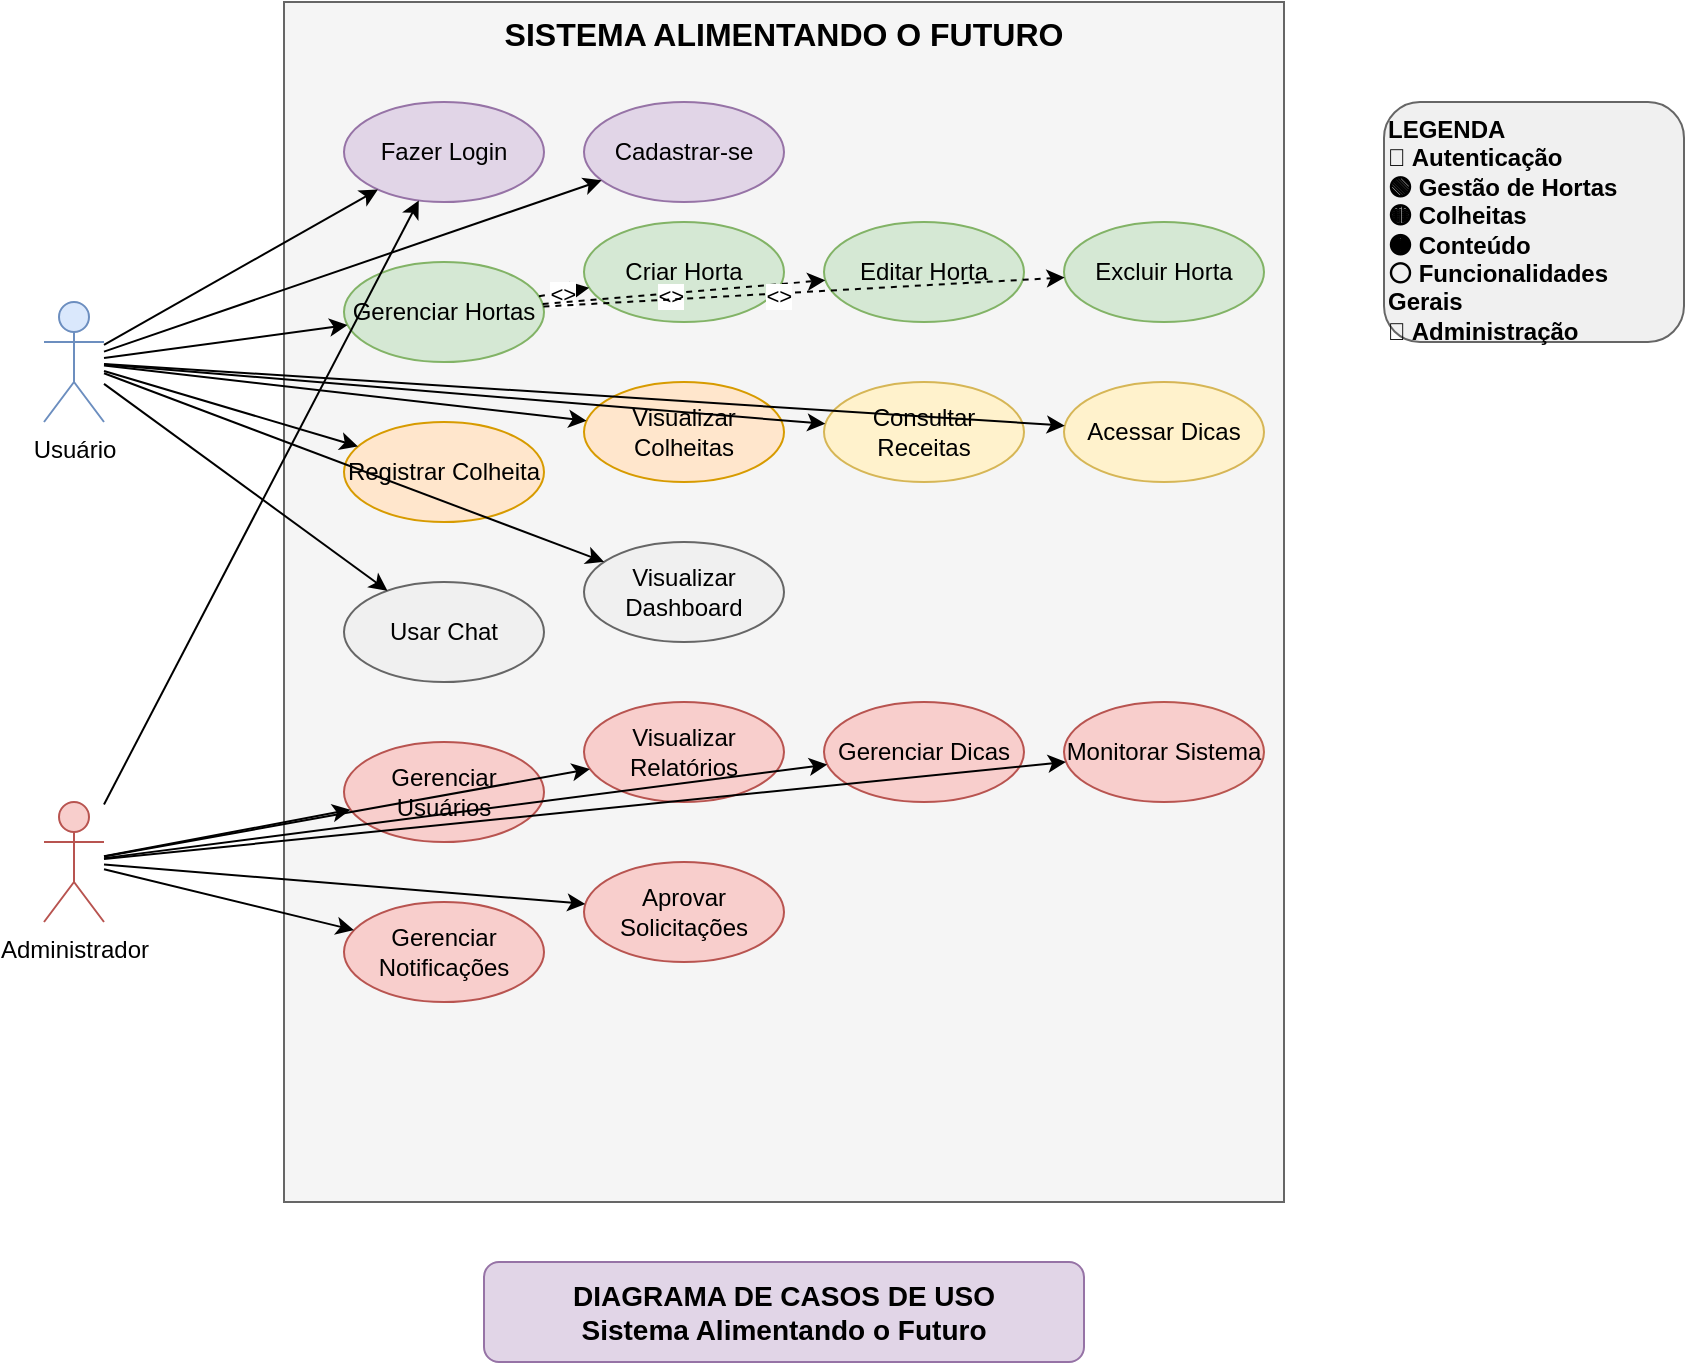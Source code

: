 <mxfile version="22.1.16">
  <diagram name="CasoUso-AlimentandoFuturo" id="usecase-diagram">
    <mxGraphModel dx="1422" dy="794" grid="1" gridSize="10" guides="1" tooltips="1" connect="1" arrows="1" fold="1" page="1" pageScale="1" pageWidth="827" pageHeight="1169" math="0" shadow="0">
      <root>
        <mxCell id="0" />
        <mxCell id="1" parent="0" />
        
        <!-- Sistema -->
        <mxCell id="sistema" value="SISTEMA ALIMENTANDO O FUTURO" style="rounded=0;whiteSpace=wrap;html=1;fillColor=#f5f5f5;strokeColor=#666666;fontStyle=1;fontSize=16;verticalAlign=top" vertex="1" parent="1">
          <mxGeometry x="200" y="50" width="500" height="600" as="geometry" />
        </mxCell>
        
        <!-- Atores -->
        <mxCell id="usuario" value="Usuário" style="shape=umlActor;verticalLabelPosition=bottom;verticalAlign=top;html=1;outlineConnect=0;fillColor=#dae8fc;strokeColor=#6c8ebf" vertex="1" parent="1">
          <mxGeometry x="80" y="200" width="30" height="60" as="geometry" />
        </mxCell>
        
        <mxCell id="admin" value="Administrador" style="shape=umlActor;verticalLabelPosition=bottom;verticalAlign=top;html=1;outlineConnect=0;fillColor=#f8cecc;strokeColor=#b85450" vertex="1" parent="1">
          <mxGeometry x="80" y="450" width="30" height="60" as="geometry" />
        </mxCell>
        
        <!-- Casos de Uso - Usuário -->
        <mxCell id="uc01" value="Fazer Login" style="ellipse;whiteSpace=wrap;html=1;fillColor=#e1d5e7;strokeColor=#9673a6" vertex="1" parent="1">
          <mxGeometry x="230" y="100" width="100" height="50" as="geometry" />
        </mxCell>
        
        <mxCell id="uc02" value="Cadastrar-se" style="ellipse;whiteSpace=wrap;html=1;fillColor=#e1d5e7;strokeColor=#9673a6" vertex="1" parent="1">
          <mxGeometry x="350" y="100" width="100" height="50" as="geometry" />
        </mxCell>
        
        <mxCell id="uc03" value="Gerenciar Hortas" style="ellipse;whiteSpace=wrap;html=1;fillColor=#d5e8d4;strokeColor=#82b366" vertex="1" parent="1">
          <mxGeometry x="230" y="180" width="100" height="50" as="geometry" />
        </mxCell>
        
        <mxCell id="uc04" value="Criar Horta" style="ellipse;whiteSpace=wrap;html=1;fillColor=#d5e8d4;strokeColor=#82b366" vertex="1" parent="1">
          <mxGeometry x="350" y="160" width="100" height="50" as="geometry" />
        </mxCell>
        
        <mxCell id="uc05" value="Editar Horta" style="ellipse;whiteSpace=wrap;html=1;fillColor=#d5e8d4;strokeColor=#82b366" vertex="1" parent="1">
          <mxGeometry x="470" y="160" width="100" height="50" as="geometry" />
        </mxCell>
        
        <mxCell id="uc06" value="Excluir Horta" style="ellipse;whiteSpace=wrap;html=1;fillColor=#d5e8d4;strokeColor=#82b366" vertex="1" parent="1">
          <mxGeometry x="590" y="160" width="100" height="50" as="geometry" />
        </mxCell>
        
        <mxCell id="uc07" value="Registrar Colheita" style="ellipse;whiteSpace=wrap;html=1;fillColor=#ffe6cc;strokeColor=#d79b00" vertex="1" parent="1">
          <mxGeometry x="230" y="260" width="100" height="50" as="geometry" />
        </mxCell>
        
        <mxCell id="uc08" value="Visualizar Colheitas" style="ellipse;whiteSpace=wrap;html=1;fillColor=#ffe6cc;strokeColor=#d79b00" vertex="1" parent="1">
          <mxGeometry x="350" y="240" width="100" height="50" as="geometry" />
        </mxCell>
        
        <mxCell id="uc09" value="Consultar Receitas" style="ellipse;whiteSpace=wrap;html=1;fillColor=#fff2cc;strokeColor=#d6b656" vertex="1" parent="1">
          <mxGeometry x="470" y="240" width="100" height="50" as="geometry" />
        </mxCell>
        
        <mxCell id="uc10" value="Acessar Dicas" style="ellipse;whiteSpace=wrap;html=1;fillColor=#fff2cc;strokeColor=#d6b656" vertex="1" parent="1">
          <mxGeometry x="590" y="240" width="100" height="50" as="geometry" />
        </mxCell>
        
        <mxCell id="uc11" value="Usar Chat" style="ellipse;whiteSpace=wrap;html=1;fillColor=#f0f0f0;strokeColor=#666666" vertex="1" parent="1">
          <mxGeometry x="230" y="340" width="100" height="50" as="geometry" />
        </mxCell>
        
        <mxCell id="uc12" value="Visualizar Dashboard" style="ellipse;whiteSpace=wrap;html=1;fillColor=#f0f0f0;strokeColor=#666666" vertex="1" parent="1">
          <mxGeometry x="350" y="320" width="100" height="50" as="geometry" />
        </mxCell>
        
        <!-- Casos de Uso - Administrador -->
        <mxCell id="uc13" value="Gerenciar Usuários" style="ellipse;whiteSpace=wrap;html=1;fillColor=#f8cecc;strokeColor=#b85450" vertex="1" parent="1">
          <mxGeometry x="230" y="420" width="100" height="50" as="geometry" />
        </mxCell>
        
        <mxCell id="uc14" value="Visualizar Relatórios" style="ellipse;whiteSpace=wrap;html=1;fillColor=#f8cecc;strokeColor=#b85450" vertex="1" parent="1">
          <mxGeometry x="350" y="400" width="100" height="50" as="geometry" />
        </mxCell>
        
        <mxCell id="uc15" value="Gerenciar Dicas" style="ellipse;whiteSpace=wrap;html=1;fillColor=#f8cecc;strokeColor=#b85450" vertex="1" parent="1">
          <mxGeometry x="470" y="400" width="100" height="50" as="geometry" />
        </mxCell>
        
        <mxCell id="uc16" value="Monitorar Sistema" style="ellipse;whiteSpace=wrap;html=1;fillColor=#f8cecc;strokeColor=#b85450" vertex="1" parent="1">
          <mxGeometry x="590" y="400" width="100" height="50" as="geometry" />
        </mxCell>
        
        <mxCell id="uc17" value="Gerenciar Notificações" style="ellipse;whiteSpace=wrap;html=1;fillColor=#f8cecc;strokeColor=#b85450" vertex="1" parent="1">
          <mxGeometry x="230" y="500" width="100" height="50" as="geometry" />
        </mxCell>
        
        <mxCell id="uc18" value="Aprovar Solicitações" style="ellipse;whiteSpace=wrap;html=1;fillColor=#f8cecc;strokeColor=#b85450" vertex="1" parent="1">
          <mxGeometry x="350" y="480" width="100" height="50" as="geometry" />
        </mxCell>
        
        <!-- Relacionamentos Usuário -->
        <mxCell id="rel_u01" edge="1" parent="1" source="usuario" target="uc01">
          <mxGeometry relative="1" as="geometry" />
        </mxCell>
        <mxCell id="rel_u02" edge="1" parent="1" source="usuario" target="uc02">
          <mxGeometry relative="1" as="geometry" />
        </mxCell>
        <mxCell id="rel_u03" edge="1" parent="1" source="usuario" target="uc03">
          <mxGeometry relative="1" as="geometry" />
        </mxCell>
        <mxCell id="rel_u07" edge="1" parent="1" source="usuario" target="uc07">
          <mxGeometry relative="1" as="geometry" />
        </mxCell>
        <mxCell id="rel_u08" edge="1" parent="1" source="usuario" target="uc08">
          <mxGeometry relative="1" as="geometry" />
        </mxCell>
        <mxCell id="rel_u09" edge="1" parent="1" source="usuario" target="uc09">
          <mxGeometry relative="1" as="geometry" />
        </mxCell>
        <mxCell id="rel_u10" edge="1" parent="1" source="usuario" target="uc10">
          <mxGeometry relative="1" as="geometry" />
        </mxCell>
        <mxCell id="rel_u11" edge="1" parent="1" source="usuario" target="uc11">
          <mxGeometry relative="1" as="geometry" />
        </mxCell>
        <mxCell id="rel_u12" edge="1" parent="1" source="usuario" target="uc12">
          <mxGeometry relative="1" as="geometry" />
        </mxCell>
        
        <!-- Relacionamentos Administrador -->
        <mxCell id="rel_a01" edge="1" parent="1" source="admin" target="uc01">
          <mxGeometry relative="1" as="geometry" />
        </mxCell>
        <mxCell id="rel_a13" edge="1" parent="1" source="admin" target="uc13">
          <mxGeometry relative="1" as="geometry" />
        </mxCell>
        <mxCell id="rel_a14" edge="1" parent="1" source="admin" target="uc14">
          <mxGeometry relative="1" as="geometry" />
        </mxCell>
        <mxCell id="rel_a15" edge="1" parent="1" source="admin" target="uc15">
          <mxGeometry relative="1" as="geometry" />
        </mxCell>
        <mxCell id="rel_a16" edge="1" parent="1" source="admin" target="uc16">
          <mxGeometry relative="1" as="geometry" />
        </mxCell>
        <mxCell id="rel_a17" edge="1" parent="1" source="admin" target="uc17">
          <mxGeometry relative="1" as="geometry" />
        </mxCell>
        <mxCell id="rel_a18" edge="1" parent="1" source="admin" target="uc18">
          <mxGeometry relative="1" as="geometry" />
        </mxCell>
        
        <!-- Relacionamentos Include/Extend -->
        <mxCell id="include1" edge="1" parent="1" source="uc03" target="uc04" style="dashed=1">
          <mxGeometry relative="1" as="geometry" />
        </mxCell>
        <mxCell id="include1_label" value="&lt;&lt;include&gt;&gt;" style="edgeLabel;html=1;align=center;verticalAlign=middle;resizable=0;points=[];fontStyle=2" vertex="1" connectable="0" parent="include1">
          <mxGeometry x="-0.1" y="-1" relative="1" as="geometry">
            <mxPoint as="offset" />
          </mxGeometry>
        </mxCell>
        
        <mxCell id="include2" edge="1" parent="1" source="uc03" target="uc05" style="dashed=1">
          <mxGeometry relative="1" as="geometry" />
        </mxCell>
        <mxCell id="include2_label" value="&lt;&lt;include&gt;&gt;" style="edgeLabel;html=1;align=center;verticalAlign=middle;resizable=0;points=[];fontStyle=2" vertex="1" connectable="0" parent="include2">
          <mxGeometry x="-0.1" y="-1" relative="1" as="geometry">
            <mxPoint as="offset" />
          </mxGeometry>
        </mxCell>
        
        <mxCell id="include3" edge="1" parent="1" source="uc03" target="uc06" style="dashed=1">
          <mxGeometry relative="1" as="geometry" />
        </mxCell>
        <mxCell id="include3_label" value="&lt;&lt;include&gt;&gt;" style="edgeLabel;html=1;align=center;verticalAlign=middle;resizable=0;points=[];fontStyle=2" vertex="1" connectable="0" parent="include3">
          <mxGeometry x="-0.1" y="-1" relative="1" as="geometry">
            <mxPoint as="offset" />
          </mxGeometry>
        </mxCell>
        
        <!-- Título -->
        <mxCell id="titulo_uc" value="DIAGRAMA DE CASOS DE USO&#xa;Sistema Alimentando o Futuro" style="rounded=1;whiteSpace=wrap;html=1;fillColor=#e1d5e7;strokeColor=#9673a6;align=center;verticalAlign=middle;fontStyle=1;fontSize=14" vertex="1" parent="1">
          <mxGeometry x="300" y="680" width="300" height="50" as="geometry" />
        </mxCell>
        
        <!-- Legenda -->
        <mxCell id="legenda_uc" value="LEGENDA&#xa;🔵 Autenticação&#xa;🟢 Gestão de Hortas&#xa;🟡 Colheitas&#xa;🟠 Conteúdo&#xa;⚪ Funcionalidades Gerais&#xa;🔴 Administração" style="rounded=1;whiteSpace=wrap;html=1;fillColor=#f0f0f0;strokeColor=#666666;align=left;verticalAlign=top;fontStyle=1" vertex="1" parent="1">
          <mxGeometry x="750" y="100" width="150" height="120" as="geometry" />
        </mxCell>
      </root>
    </mxGraphModel>
  </diagram>
</mxfile>